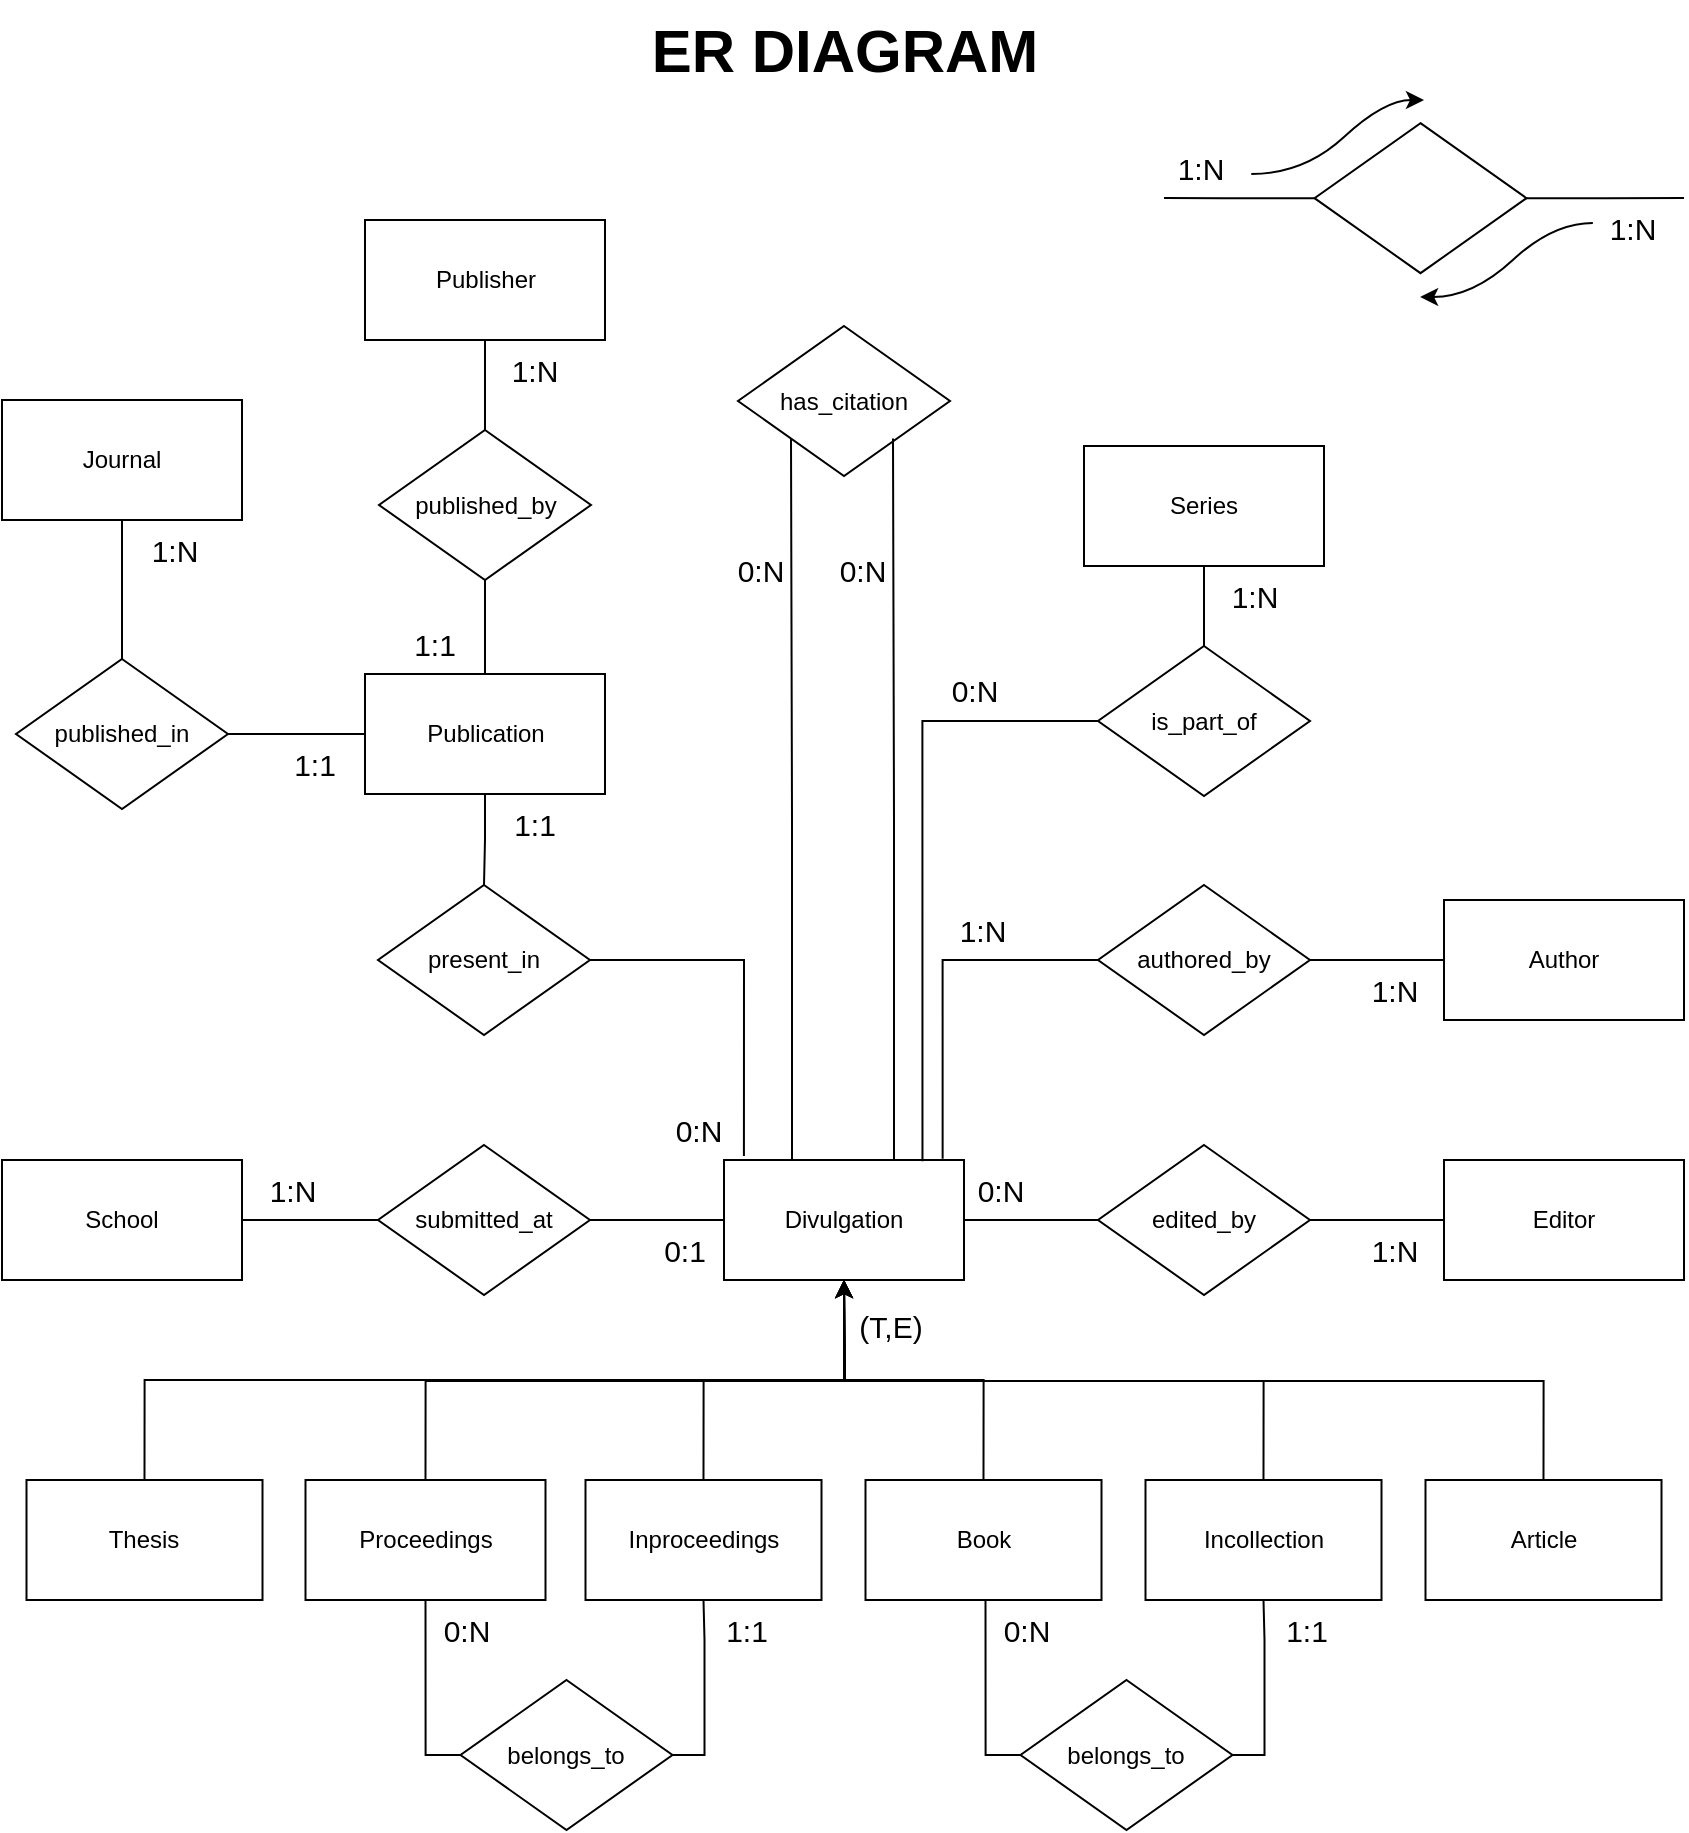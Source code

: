<mxfile version="20.5.1" type="device" pages="2"><diagram id="VKkgoo-MH21-MiD3B1JG" name="Page-1"><mxGraphModel dx="2822" dy="1305" grid="1" gridSize="10" guides="1" tooltips="1" connect="1" arrows="1" fold="1" page="0" pageScale="1" pageWidth="850" pageHeight="1100" math="0" shadow="0"><root><mxCell id="0"/><mxCell id="1" parent="0"/><mxCell id="_DYHWMRoVcrcvVnwth_r-1" value="Author" style="rounded=0;whiteSpace=wrap;html=1;" parent="1" vertex="1"><mxGeometry x="-160" y="250" width="120" height="60" as="geometry"/></mxCell><mxCell id="_DYHWMRoVcrcvVnwth_r-2" value="" style="edgeStyle=orthogonalEdgeStyle;rounded=0;orthogonalLoop=1;jettySize=auto;html=1;strokeColor=default;endArrow=none;endFill=0;" parent="1" source="_DYHWMRoVcrcvVnwth_r-3" target="_DYHWMRoVcrcvVnwth_r-1" edge="1"><mxGeometry relative="1" as="geometry"/></mxCell><mxCell id="_DYHWMRoVcrcvVnwth_r-34" style="edgeStyle=orthogonalEdgeStyle;rounded=0;orthogonalLoop=1;jettySize=auto;html=1;exitX=0;exitY=0.5;exitDx=0;exitDy=0;entryX=0.911;entryY=-0.011;entryDx=0;entryDy=0;entryPerimeter=0;endArrow=none;endFill=0;" parent="1" source="_DYHWMRoVcrcvVnwth_r-3" target="_DYHWMRoVcrcvVnwth_r-28" edge="1"><mxGeometry relative="1" as="geometry"/></mxCell><mxCell id="_DYHWMRoVcrcvVnwth_r-3" value="authored_by" style="rhombus;whiteSpace=wrap;html=1;" parent="1" vertex="1"><mxGeometry x="-333" y="242.5" width="106" height="75" as="geometry"/></mxCell><mxCell id="_DYHWMRoVcrcvVnwth_r-4" value="" style="edgeStyle=orthogonalEdgeStyle;rounded=0;orthogonalLoop=1;jettySize=auto;html=1;strokeColor=default;endArrow=none;endFill=0;" parent="1" source="_DYHWMRoVcrcvVnwth_r-5" target="_DYHWMRoVcrcvVnwth_r-6" edge="1"><mxGeometry relative="1" as="geometry"/></mxCell><mxCell id="_DYHWMRoVcrcvVnwth_r-5" value="Journal" style="rounded=0;whiteSpace=wrap;html=1;" parent="1" vertex="1"><mxGeometry x="-881" width="120" height="60" as="geometry"/></mxCell><mxCell id="_DYHWMRoVcrcvVnwth_r-6" value="published_in" style="rhombus;whiteSpace=wrap;html=1;" parent="1" vertex="1"><mxGeometry x="-874" y="129.5" width="106" height="75" as="geometry"/></mxCell><mxCell id="_DYHWMRoVcrcvVnwth_r-7" value="Editor" style="rounded=0;whiteSpace=wrap;html=1;" parent="1" vertex="1"><mxGeometry x="-160" y="380" width="120" height="60" as="geometry"/></mxCell><mxCell id="_DYHWMRoVcrcvVnwth_r-8" value="" style="edgeStyle=orthogonalEdgeStyle;rounded=0;orthogonalLoop=1;jettySize=auto;html=1;strokeColor=default;endArrow=none;endFill=0;" parent="1" source="_DYHWMRoVcrcvVnwth_r-9" target="_DYHWMRoVcrcvVnwth_r-7" edge="1"><mxGeometry relative="1" as="geometry"/></mxCell><mxCell id="_DYHWMRoVcrcvVnwth_r-33" style="edgeStyle=orthogonalEdgeStyle;rounded=0;orthogonalLoop=1;jettySize=auto;html=1;exitX=0;exitY=0.5;exitDx=0;exitDy=0;entryX=1;entryY=0.5;entryDx=0;entryDy=0;endArrow=none;endFill=0;" parent="1" source="_DYHWMRoVcrcvVnwth_r-9" target="_DYHWMRoVcrcvVnwth_r-28" edge="1"><mxGeometry relative="1" as="geometry"/></mxCell><mxCell id="_DYHWMRoVcrcvVnwth_r-9" value="edited_by" style="rhombus;whiteSpace=wrap;html=1;" parent="1" vertex="1"><mxGeometry x="-333" y="372.5" width="106" height="75" as="geometry"/></mxCell><mxCell id="_DYHWMRoVcrcvVnwth_r-10" value="Publisher" style="rounded=0;whiteSpace=wrap;html=1;" parent="1" vertex="1"><mxGeometry x="-699.5" y="-90" width="120" height="60" as="geometry"/></mxCell><mxCell id="_DYHWMRoVcrcvVnwth_r-23" value="School" style="rounded=0;whiteSpace=wrap;html=1;" parent="1" vertex="1"><mxGeometry x="-881" y="380" width="120" height="60" as="geometry"/></mxCell><mxCell id="_DYHWMRoVcrcvVnwth_r-24" value="Series" style="rounded=0;whiteSpace=wrap;html=1;" parent="1" vertex="1"><mxGeometry x="-340" y="23" width="120" height="60" as="geometry"/></mxCell><mxCell id="_DYHWMRoVcrcvVnwth_r-31" style="edgeStyle=orthogonalEdgeStyle;rounded=0;orthogonalLoop=1;jettySize=auto;html=1;exitX=0;exitY=0.5;exitDx=0;exitDy=0;entryX=1;entryY=0.5;entryDx=0;entryDy=0;endArrow=none;endFill=0;" parent="1" source="_DYHWMRoVcrcvVnwth_r-27" target="_DYHWMRoVcrcvVnwth_r-23" edge="1"><mxGeometry relative="1" as="geometry"/></mxCell><mxCell id="_DYHWMRoVcrcvVnwth_r-32" style="edgeStyle=orthogonalEdgeStyle;rounded=0;orthogonalLoop=1;jettySize=auto;html=1;exitX=1;exitY=0.5;exitDx=0;exitDy=0;entryX=0;entryY=0.5;entryDx=0;entryDy=0;endArrow=none;endFill=0;" parent="1" source="_DYHWMRoVcrcvVnwth_r-27" target="_DYHWMRoVcrcvVnwth_r-28" edge="1"><mxGeometry relative="1" as="geometry"/></mxCell><mxCell id="_DYHWMRoVcrcvVnwth_r-27" value="submitted_at" style="rhombus;whiteSpace=wrap;html=1;" parent="1" vertex="1"><mxGeometry x="-693" y="372.5" width="106" height="75" as="geometry"/></mxCell><mxCell id="F7Q3wQapJBi6zW8RQ82X-1" style="edgeStyle=orthogonalEdgeStyle;rounded=0;orthogonalLoop=1;jettySize=auto;html=1;exitX=0.25;exitY=0;exitDx=0;exitDy=0;entryX=0;entryY=1;entryDx=0;entryDy=0;endArrow=none;endFill=0;" parent="1" source="_DYHWMRoVcrcvVnwth_r-28" target="_DYHWMRoVcrcvVnwth_r-42" edge="1"><mxGeometry relative="1" as="geometry"><Array as="points"><mxPoint x="-486" y="380"/><mxPoint x="-486" y="209"/></Array></mxGeometry></mxCell><mxCell id="_DYHWMRoVcrcvVnwth_r-28" value="Divulgation" style="rounded=0;whiteSpace=wrap;html=1;" parent="1" vertex="1"><mxGeometry x="-520" y="380" width="120" height="60" as="geometry"/></mxCell><mxCell id="_DYHWMRoVcrcvVnwth_r-37" style="edgeStyle=orthogonalEdgeStyle;rounded=0;orthogonalLoop=1;jettySize=auto;html=1;exitX=0.5;exitY=0;exitDx=0;exitDy=0;entryX=0.5;entryY=1;entryDx=0;entryDy=0;endArrow=none;endFill=0;" parent="1" source="_DYHWMRoVcrcvVnwth_r-36" target="_DYHWMRoVcrcvVnwth_r-10" edge="1"><mxGeometry relative="1" as="geometry"/></mxCell><mxCell id="F7Q3wQapJBi6zW8RQ82X-6" style="edgeStyle=orthogonalEdgeStyle;rounded=0;orthogonalLoop=1;jettySize=auto;html=1;exitX=0.5;exitY=1;exitDx=0;exitDy=0;entryX=0.5;entryY=0;entryDx=0;entryDy=0;endArrow=none;endFill=0;" parent="1" source="_DYHWMRoVcrcvVnwth_r-36" target="F7Q3wQapJBi6zW8RQ82X-4" edge="1"><mxGeometry relative="1" as="geometry"/></mxCell><mxCell id="_DYHWMRoVcrcvVnwth_r-36" value="published_by" style="rhombus;whiteSpace=wrap;html=1;" parent="1" vertex="1"><mxGeometry x="-692.5" y="15" width="106" height="75" as="geometry"/></mxCell><mxCell id="_DYHWMRoVcrcvVnwth_r-40" style="edgeStyle=orthogonalEdgeStyle;rounded=0;orthogonalLoop=1;jettySize=auto;html=1;exitX=0.5;exitY=0;exitDx=0;exitDy=0;entryX=0.5;entryY=1;entryDx=0;entryDy=0;endArrow=none;endFill=0;" parent="1" source="_DYHWMRoVcrcvVnwth_r-39" target="_DYHWMRoVcrcvVnwth_r-24" edge="1"><mxGeometry relative="1" as="geometry"/></mxCell><mxCell id="_DYHWMRoVcrcvVnwth_r-41" style="edgeStyle=orthogonalEdgeStyle;rounded=0;orthogonalLoop=1;jettySize=auto;html=1;exitX=0;exitY=0.5;exitDx=0;exitDy=0;entryX=0.827;entryY=0.01;entryDx=0;entryDy=0;endArrow=none;endFill=0;entryPerimeter=0;" parent="1" source="_DYHWMRoVcrcvVnwth_r-39" target="_DYHWMRoVcrcvVnwth_r-28" edge="1"><mxGeometry relative="1" as="geometry"/></mxCell><mxCell id="_DYHWMRoVcrcvVnwth_r-39" value="is_part_of" style="rhombus;whiteSpace=wrap;html=1;" parent="1" vertex="1"><mxGeometry x="-333" y="123" width="106" height="75" as="geometry"/></mxCell><mxCell id="_DYHWMRoVcrcvVnwth_r-42" value="has_citation" style="rhombus;whiteSpace=wrap;html=1;" parent="1" vertex="1"><mxGeometry x="-513" y="-37" width="106" height="75" as="geometry"/></mxCell><mxCell id="V3W-DA6dhed-CkYGkt_6-9" style="edgeStyle=orthogonalEdgeStyle;rounded=0;orthogonalLoop=1;jettySize=auto;html=1;exitX=0.5;exitY=0;exitDx=0;exitDy=0;entryX=0.5;entryY=1;entryDx=0;entryDy=0;" parent="1" source="V3W-DA6dhed-CkYGkt_6-1" target="_DYHWMRoVcrcvVnwth_r-28" edge="1"><mxGeometry relative="1" as="geometry"/></mxCell><mxCell id="V3W-DA6dhed-CkYGkt_6-1" value="Thesis" style="rounded=0;whiteSpace=wrap;html=1;" parent="1" vertex="1"><mxGeometry x="-868.75" y="540" width="118" height="60" as="geometry"/></mxCell><mxCell id="V3W-DA6dhed-CkYGkt_6-11" style="edgeStyle=orthogonalEdgeStyle;rounded=0;orthogonalLoop=1;jettySize=auto;html=1;exitX=0.5;exitY=0;exitDx=0;exitDy=0;" parent="1" source="V3W-DA6dhed-CkYGkt_6-3" edge="1"><mxGeometry relative="1" as="geometry"><mxPoint x="-460" y="440.0" as="targetPoint"/></mxGeometry></mxCell><mxCell id="V3W-DA6dhed-CkYGkt_6-3" value="Proceedings" style="rounded=0;whiteSpace=wrap;html=1;" parent="1" vertex="1"><mxGeometry x="-729.25" y="540" width="120" height="60" as="geometry"/></mxCell><mxCell id="V3W-DA6dhed-CkYGkt_6-12" style="edgeStyle=orthogonalEdgeStyle;rounded=0;orthogonalLoop=1;jettySize=auto;html=1;exitX=0.5;exitY=0;exitDx=0;exitDy=0;entryX=0.5;entryY=1;entryDx=0;entryDy=0;" parent="1" source="V3W-DA6dhed-CkYGkt_6-4" target="_DYHWMRoVcrcvVnwth_r-28" edge="1"><mxGeometry relative="1" as="geometry"/></mxCell><mxCell id="V3W-DA6dhed-CkYGkt_6-4" value="Inproceedings" style="rounded=0;whiteSpace=wrap;html=1;" parent="1" vertex="1"><mxGeometry x="-589.25" y="540" width="118" height="60" as="geometry"/></mxCell><mxCell id="00r26djoSBCaEyKPKfxc-1" style="edgeStyle=orthogonalEdgeStyle;rounded=0;orthogonalLoop=1;jettySize=auto;html=1;exitX=0.5;exitY=0;exitDx=0;exitDy=0;entryX=0.5;entryY=1;entryDx=0;entryDy=0;fontSize=30;endArrow=none;endFill=0;" parent="1" source="V3W-DA6dhed-CkYGkt_6-5" target="_DYHWMRoVcrcvVnwth_r-28" edge="1"><mxGeometry relative="1" as="geometry"/></mxCell><mxCell id="V3W-DA6dhed-CkYGkt_6-5" value="Book" style="rounded=0;whiteSpace=wrap;html=1;" parent="1" vertex="1"><mxGeometry x="-449.25" y="540" width="118" height="60" as="geometry"/></mxCell><mxCell id="V3W-DA6dhed-CkYGkt_6-14" style="edgeStyle=orthogonalEdgeStyle;rounded=0;orthogonalLoop=1;jettySize=auto;html=1;exitX=0.5;exitY=0;exitDx=0;exitDy=0;" parent="1" source="V3W-DA6dhed-CkYGkt_6-6" edge="1"><mxGeometry relative="1" as="geometry"><mxPoint x="-460" y="440.0" as="targetPoint"/></mxGeometry></mxCell><mxCell id="V3W-DA6dhed-CkYGkt_6-6" value="Incollection" style="rounded=0;whiteSpace=wrap;html=1;" parent="1" vertex="1"><mxGeometry x="-309.25" y="540" width="118" height="60" as="geometry"/></mxCell><mxCell id="V3W-DA6dhed-CkYGkt_6-15" style="edgeStyle=orthogonalEdgeStyle;rounded=0;orthogonalLoop=1;jettySize=auto;html=1;exitX=0.5;exitY=0;exitDx=0;exitDy=0;" parent="1" source="V3W-DA6dhed-CkYGkt_6-7" edge="1"><mxGeometry relative="1" as="geometry"><mxPoint x="-460" y="440.0" as="targetPoint"/></mxGeometry></mxCell><mxCell id="V3W-DA6dhed-CkYGkt_6-7" value="Article" style="rounded=0;whiteSpace=wrap;html=1;" parent="1" vertex="1"><mxGeometry x="-169.25" y="540" width="118" height="60" as="geometry"/></mxCell><mxCell id="V3W-DA6dhed-CkYGkt_6-17" value="&lt;font style=&quot;font-size: 15px;&quot;&gt;(T,E)&lt;/font&gt;" style="text;html=1;align=center;verticalAlign=middle;resizable=0;points=[];autosize=1;strokeColor=none;fillColor=none;" parent="1" vertex="1"><mxGeometry x="-467" y="447.5" width="60" height="30" as="geometry"/></mxCell><mxCell id="duD693x2jWmGsjfX8E4v-1" value="1:N" style="text;html=1;align=center;verticalAlign=middle;resizable=0;points=[];autosize=1;strokeColor=none;fillColor=none;fontSize=15;" parent="1" vertex="1"><mxGeometry x="-761" y="380" width="50" height="30" as="geometry"/></mxCell><mxCell id="duD693x2jWmGsjfX8E4v-2" value="0:1" style="text;html=1;align=center;verticalAlign=middle;resizable=0;points=[];autosize=1;strokeColor=none;fillColor=none;fontSize=15;" parent="1" vertex="1"><mxGeometry x="-560" y="410" width="40" height="30" as="geometry"/></mxCell><mxCell id="duD693x2jWmGsjfX8E4v-3" value="1:1" style="text;html=1;align=center;verticalAlign=middle;resizable=0;points=[];autosize=1;strokeColor=none;fillColor=none;fontSize=15;" parent="1" vertex="1"><mxGeometry x="-745" y="167" width="40" height="30" as="geometry"/></mxCell><mxCell id="duD693x2jWmGsjfX8E4v-4" value="1:1" style="text;html=1;align=center;verticalAlign=middle;resizable=0;points=[];autosize=1;strokeColor=none;fillColor=none;fontSize=15;" parent="1" vertex="1"><mxGeometry x="-685" y="107" width="40" height="30" as="geometry"/></mxCell><mxCell id="duD693x2jWmGsjfX8E4v-6" value="0:N" style="text;html=1;align=center;verticalAlign=middle;resizable=0;points=[];autosize=1;strokeColor=none;fillColor=none;fontSize=15;" parent="1" vertex="1"><mxGeometry x="-527" y="70" width="50" height="30" as="geometry"/></mxCell><mxCell id="duD693x2jWmGsjfX8E4v-7" value="0:N" style="text;html=1;align=center;verticalAlign=middle;resizable=0;points=[];autosize=1;strokeColor=none;fillColor=none;fontSize=15;" parent="1" vertex="1"><mxGeometry x="-420" y="129.5" width="50" height="30" as="geometry"/></mxCell><mxCell id="duD693x2jWmGsjfX8E4v-8" value="0:N" style="text;html=1;align=center;verticalAlign=middle;resizable=0;points=[];autosize=1;strokeColor=none;fillColor=none;fontSize=15;" parent="1" vertex="1"><mxGeometry x="-407" y="380" width="50" height="30" as="geometry"/></mxCell><mxCell id="duD693x2jWmGsjfX8E4v-9" value="1:N" style="text;html=1;align=center;verticalAlign=middle;resizable=0;points=[];autosize=1;strokeColor=none;fillColor=none;fontSize=15;" parent="1" vertex="1"><mxGeometry x="-416.5" y="250" width="50" height="30" as="geometry"/></mxCell><mxCell id="duD693x2jWmGsjfX8E4v-10" value="1:N" style="text;html=1;align=center;verticalAlign=middle;resizable=0;points=[];autosize=1;strokeColor=none;fillColor=none;fontSize=15;" parent="1" vertex="1"><mxGeometry x="-820.5" y="60" width="50" height="30" as="geometry"/></mxCell><mxCell id="duD693x2jWmGsjfX8E4v-11" value="1:N" style="text;html=1;align=center;verticalAlign=middle;resizable=0;points=[];autosize=1;strokeColor=none;fillColor=none;fontSize=15;" parent="1" vertex="1"><mxGeometry x="-640" y="-30" width="50" height="30" as="geometry"/></mxCell><mxCell id="duD693x2jWmGsjfX8E4v-13" value="1:N" style="text;html=1;align=center;verticalAlign=middle;resizable=0;points=[];autosize=1;strokeColor=none;fillColor=none;fontSize=15;" parent="1" vertex="1"><mxGeometry x="-280" y="83" width="50" height="30" as="geometry"/></mxCell><mxCell id="duD693x2jWmGsjfX8E4v-14" value="1:N" style="text;html=1;align=center;verticalAlign=middle;resizable=0;points=[];autosize=1;strokeColor=none;fillColor=none;fontSize=15;" parent="1" vertex="1"><mxGeometry x="-210" y="280" width="50" height="30" as="geometry"/></mxCell><mxCell id="duD693x2jWmGsjfX8E4v-15" value="1:N" style="text;html=1;align=center;verticalAlign=middle;resizable=0;points=[];autosize=1;strokeColor=none;fillColor=none;fontSize=15;" parent="1" vertex="1"><mxGeometry x="-210" y="410" width="50" height="30" as="geometry"/></mxCell><mxCell id="F7Q3wQapJBi6zW8RQ82X-2" style="edgeStyle=orthogonalEdgeStyle;rounded=0;orthogonalLoop=1;jettySize=auto;html=1;exitX=0.25;exitY=0;exitDx=0;exitDy=0;entryX=0;entryY=1;entryDx=0;entryDy=0;endArrow=none;endFill=0;" parent="1" edge="1"><mxGeometry relative="1" as="geometry"><mxPoint x="-439" y="380" as="sourcePoint"/><mxPoint x="-435.5" y="19.25" as="targetPoint"/><Array as="points"><mxPoint x="-435" y="380"/><mxPoint x="-435" y="209"/></Array></mxGeometry></mxCell><mxCell id="F7Q3wQapJBi6zW8RQ82X-3" value="0:N" style="text;html=1;align=center;verticalAlign=middle;resizable=0;points=[];autosize=1;strokeColor=none;fillColor=none;fontSize=15;" parent="1" vertex="1"><mxGeometry x="-476.25" y="70" width="50" height="30" as="geometry"/></mxCell><mxCell id="F7Q3wQapJBi6zW8RQ82X-5" style="edgeStyle=orthogonalEdgeStyle;rounded=0;orthogonalLoop=1;jettySize=auto;html=1;exitX=0;exitY=0.5;exitDx=0;exitDy=0;endArrow=none;endFill=0;entryX=1;entryY=0.5;entryDx=0;entryDy=0;" parent="1" source="F7Q3wQapJBi6zW8RQ82X-4" target="_DYHWMRoVcrcvVnwth_r-6" edge="1"><mxGeometry relative="1" as="geometry"><mxPoint x="-749.5" y="167" as="targetPoint"/></mxGeometry></mxCell><mxCell id="F7Q3wQapJBi6zW8RQ82X-12" style="edgeStyle=orthogonalEdgeStyle;rounded=0;orthogonalLoop=1;jettySize=auto;html=1;exitX=0.5;exitY=1;exitDx=0;exitDy=0;entryX=0.5;entryY=0;entryDx=0;entryDy=0;endArrow=none;endFill=0;" parent="1" source="F7Q3wQapJBi6zW8RQ82X-4" target="F7Q3wQapJBi6zW8RQ82X-10" edge="1"><mxGeometry relative="1" as="geometry"/></mxCell><mxCell id="F7Q3wQapJBi6zW8RQ82X-4" value="Publication" style="rounded=0;whiteSpace=wrap;html=1;" parent="1" vertex="1"><mxGeometry x="-699.5" y="137" width="120" height="60" as="geometry"/></mxCell><mxCell id="F7Q3wQapJBi6zW8RQ82X-8" value="0:N" style="text;html=1;align=center;verticalAlign=middle;resizable=0;points=[];autosize=1;strokeColor=none;fillColor=none;fontSize=15;" parent="1" vertex="1"><mxGeometry x="-558" y="350" width="50" height="30" as="geometry"/></mxCell><mxCell id="F7Q3wQapJBi6zW8RQ82X-9" value="1:1" style="text;html=1;align=center;verticalAlign=middle;resizable=0;points=[];autosize=1;strokeColor=none;fillColor=none;fontSize=15;" parent="1" vertex="1"><mxGeometry x="-635" y="197" width="40" height="30" as="geometry"/></mxCell><mxCell id="F7Q3wQapJBi6zW8RQ82X-11" style="edgeStyle=orthogonalEdgeStyle;rounded=0;orthogonalLoop=1;jettySize=auto;html=1;exitX=1;exitY=0.5;exitDx=0;exitDy=0;endArrow=none;endFill=0;entryX=0.083;entryY=-0.033;entryDx=0;entryDy=0;entryPerimeter=0;" parent="1" source="F7Q3wQapJBi6zW8RQ82X-10" target="_DYHWMRoVcrcvVnwth_r-28" edge="1"><mxGeometry relative="1" as="geometry"><mxPoint x="-490" y="350" as="targetPoint"/></mxGeometry></mxCell><mxCell id="F7Q3wQapJBi6zW8RQ82X-10" value="present_in" style="rhombus;whiteSpace=wrap;html=1;" parent="1" vertex="1"><mxGeometry x="-693" y="242.5" width="106" height="75" as="geometry"/></mxCell><mxCell id="NrjntpcAzX-F8ahFzEsN-3" style="edgeStyle=orthogonalEdgeStyle;rounded=0;orthogonalLoop=1;jettySize=auto;html=1;exitX=1;exitY=0.5;exitDx=0;exitDy=0;entryX=0.5;entryY=1;entryDx=0;entryDy=0;fontSize=20;endArrow=none;endFill=0;" parent="1" source="NrjntpcAzX-F8ahFzEsN-2" target="V3W-DA6dhed-CkYGkt_6-4" edge="1"><mxGeometry relative="1" as="geometry"><Array as="points"><mxPoint x="-529.75" y="678"/><mxPoint x="-529.75" y="620"/></Array></mxGeometry></mxCell><mxCell id="NrjntpcAzX-F8ahFzEsN-4" style="edgeStyle=orthogonalEdgeStyle;rounded=0;orthogonalLoop=1;jettySize=auto;html=1;exitX=0;exitY=0.5;exitDx=0;exitDy=0;fontSize=20;endArrow=none;endFill=0;entryX=0.5;entryY=1;entryDx=0;entryDy=0;" parent="1" source="NrjntpcAzX-F8ahFzEsN-2" target="V3W-DA6dhed-CkYGkt_6-3" edge="1"><mxGeometry relative="1" as="geometry"><mxPoint x="-668.75" y="610" as="targetPoint"/><Array as="points"><mxPoint x="-668.75" y="678"/></Array></mxGeometry></mxCell><mxCell id="NrjntpcAzX-F8ahFzEsN-2" value="belongs_to" style="rhombus;whiteSpace=wrap;html=1;" parent="1" vertex="1"><mxGeometry x="-651.75" y="640" width="106" height="75" as="geometry"/></mxCell><mxCell id="NrjntpcAzX-F8ahFzEsN-7" value="0:N" style="text;html=1;align=center;verticalAlign=middle;resizable=0;points=[];autosize=1;strokeColor=none;fillColor=none;fontSize=15;" parent="1" vertex="1"><mxGeometry x="-673.75" y="600" width="50" height="30" as="geometry"/></mxCell><mxCell id="NrjntpcAzX-F8ahFzEsN-8" value="1:1" style="text;html=1;align=center;verticalAlign=middle;resizable=0;points=[];autosize=1;strokeColor=none;fillColor=none;fontSize=15;" parent="1" vertex="1"><mxGeometry x="-528.75" y="600" width="40" height="30" as="geometry"/></mxCell><mxCell id="NrjntpcAzX-F8ahFzEsN-9" style="edgeStyle=orthogonalEdgeStyle;rounded=0;orthogonalLoop=1;jettySize=auto;html=1;exitX=1;exitY=0.5;exitDx=0;exitDy=0;entryX=0.5;entryY=1;entryDx=0;entryDy=0;fontSize=20;endArrow=none;endFill=0;" parent="1" source="NrjntpcAzX-F8ahFzEsN-11" edge="1"><mxGeometry relative="1" as="geometry"><mxPoint x="-250.25" y="600" as="targetPoint"/><Array as="points"><mxPoint x="-249.75" y="678"/><mxPoint x="-249.75" y="620"/></Array></mxGeometry></mxCell><mxCell id="NrjntpcAzX-F8ahFzEsN-10" style="edgeStyle=orthogonalEdgeStyle;rounded=0;orthogonalLoop=1;jettySize=auto;html=1;exitX=0;exitY=0.5;exitDx=0;exitDy=0;fontSize=20;endArrow=none;endFill=0;entryX=0.5;entryY=1;entryDx=0;entryDy=0;" parent="1" source="NrjntpcAzX-F8ahFzEsN-11" edge="1"><mxGeometry relative="1" as="geometry"><mxPoint x="-389.25" y="600" as="targetPoint"/><Array as="points"><mxPoint x="-388.75" y="678"/></Array></mxGeometry></mxCell><mxCell id="NrjntpcAzX-F8ahFzEsN-11" value="belongs_to" style="rhombus;whiteSpace=wrap;html=1;" parent="1" vertex="1"><mxGeometry x="-371.75" y="640" width="106" height="75" as="geometry"/></mxCell><mxCell id="NrjntpcAzX-F8ahFzEsN-12" value="0:N" style="text;html=1;align=center;verticalAlign=middle;resizable=0;points=[];autosize=1;strokeColor=none;fillColor=none;fontSize=15;" parent="1" vertex="1"><mxGeometry x="-393.75" y="600" width="50" height="30" as="geometry"/></mxCell><mxCell id="NrjntpcAzX-F8ahFzEsN-13" value="1:1" style="text;html=1;align=center;verticalAlign=middle;resizable=0;points=[];autosize=1;strokeColor=none;fillColor=none;fontSize=15;" parent="1" vertex="1"><mxGeometry x="-248.75" y="600" width="40" height="30" as="geometry"/></mxCell><mxCell id="2Z7fOYHRfMXhIkBxEPyG-1" value="&lt;b&gt;ER DIAGRAM&lt;/b&gt;" style="text;html=1;align=center;verticalAlign=middle;resizable=0;points=[];autosize=1;strokeColor=none;fillColor=none;fontSize=30;" parent="1" vertex="1"><mxGeometry x="-570" y="-200" width="220" height="50" as="geometry"/></mxCell><mxCell id="wu1BeyhAVGgQZFvPI3cL-1" value="" style="edgeStyle=orthogonalEdgeStyle;rounded=0;orthogonalLoop=1;jettySize=auto;html=1;strokeColor=default;endArrow=none;endFill=0;" edge="1" source="wu1BeyhAVGgQZFvPI3cL-3" parent="1"><mxGeometry relative="1" as="geometry"><mxPoint x="-40" y="-101" as="targetPoint"/></mxGeometry></mxCell><mxCell id="wu1BeyhAVGgQZFvPI3cL-2" style="edgeStyle=orthogonalEdgeStyle;rounded=0;orthogonalLoop=1;jettySize=auto;html=1;exitX=0;exitY=0.5;exitDx=0;exitDy=0;endArrow=none;endFill=0;" edge="1" source="wu1BeyhAVGgQZFvPI3cL-3" parent="1"><mxGeometry relative="1" as="geometry"><mxPoint x="-300" y="-101" as="targetPoint"/><Array as="points"><mxPoint x="-270" y="-101"/><mxPoint x="-270" y="-101"/></Array></mxGeometry></mxCell><mxCell id="wu1BeyhAVGgQZFvPI3cL-3" value="" style="rhombus;whiteSpace=wrap;html=1;" vertex="1" parent="1"><mxGeometry x="-224.75" y="-138.42" width="106" height="75" as="geometry"/></mxCell><mxCell id="wu1BeyhAVGgQZFvPI3cL-4" value="1:N" style="text;html=1;align=center;verticalAlign=middle;resizable=0;points=[];autosize=1;strokeColor=none;fillColor=none;fontSize=15;" vertex="1" parent="1"><mxGeometry x="-307" y="-130.92" width="50" height="30" as="geometry"/></mxCell><mxCell id="wu1BeyhAVGgQZFvPI3cL-5" value="1:N" style="text;html=1;align=center;verticalAlign=middle;resizable=0;points=[];autosize=1;strokeColor=none;fillColor=none;fontSize=15;" vertex="1" parent="1"><mxGeometry x="-91.25" y="-100.92" width="50" height="30" as="geometry"/></mxCell><mxCell id="wu1BeyhAVGgQZFvPI3cL-6" value="" style="curved=1;endArrow=classic;html=1;rounded=0;exitX=1.013;exitY=0.597;exitDx=0;exitDy=0;exitPerimeter=0;" edge="1" parent="1" source="wu1BeyhAVGgQZFvPI3cL-4"><mxGeometry width="50" height="50" relative="1" as="geometry"><mxPoint x="-255.75" y="-110" as="sourcePoint"/><mxPoint x="-170" y="-150" as="targetPoint"/><Array as="points"><mxPoint x="-230" y="-113"/><mxPoint x="-190" y="-150"/></Array></mxGeometry></mxCell><mxCell id="wu1BeyhAVGgQZFvPI3cL-7" value="" style="curved=1;endArrow=none;html=1;rounded=0;exitX=1.013;exitY=0.597;exitDx=0;exitDy=0;exitPerimeter=0;startArrow=classic;startFill=1;endFill=0;" edge="1" parent="1"><mxGeometry width="50" height="50" relative="1" as="geometry"><mxPoint x="-171.93" y="-51.51" as="sourcePoint"/><mxPoint x="-85.58" y="-88.5" as="targetPoint"/><Array as="points"><mxPoint x="-145.58" y="-51.5"/><mxPoint x="-105.58" y="-88.5"/></Array></mxGeometry></mxCell></root></mxGraphModel></diagram><diagram id="3w7-OLhFcJbROM9PIzWV" name="Page-2"><mxGraphModel dx="2229" dy="712" grid="1" gridSize="10" guides="1" tooltips="1" connect="1" arrows="1" fold="1" page="1" pageScale="1" pageWidth="850" pageHeight="1100" math="0" shadow="0"><root><mxCell id="0"/><mxCell id="1" parent="0"/><mxCell id="84rgj6kIsuzmCvaLd8gx-1" value="Journal" style="rounded=0;whiteSpace=wrap;html=1;" parent="1" vertex="1"><mxGeometry x="-329" y="380" width="120" height="60" as="geometry"/></mxCell><mxCell id="p5G-a5TcQ6BgVgsk7xO6-1" value="Publisher" style="rounded=0;whiteSpace=wrap;html=1;" parent="1" vertex="1"><mxGeometry x="-649" y="380" width="120" height="60" as="geometry"/></mxCell><mxCell id="4SYuY4CHKnNSXNmU49Ke-1" value="School" style="rounded=0;whiteSpace=wrap;html=1;" parent="1" vertex="1"><mxGeometry x="-329" y="190" width="120" height="60" as="geometry"/></mxCell><mxCell id="6PaP3PhrGgaVatleU4ff-1" value="Series" style="rounded=0;whiteSpace=wrap;html=1;" parent="1" vertex="1"><mxGeometry x="-489" y="380" width="120" height="60" as="geometry"/></mxCell><mxCell id="9pucPOqzYn15uPQw00eY-1" value="Author" style="rounded=0;whiteSpace=wrap;html=1;" parent="1" vertex="1"><mxGeometry x="-649" y="190" width="120" height="60" as="geometry"/></mxCell><mxCell id="VY6ddKOY0V3CmcORWxfr-1" value="Editor" style="rounded=0;whiteSpace=wrap;html=1;" parent="1" vertex="1"><mxGeometry x="-489" y="190" width="120" height="60" as="geometry"/></mxCell><mxCell id="pVWTEKM8WzDQdEg7WN14-2" style="edgeStyle=orthogonalEdgeStyle;rounded=0;orthogonalLoop=1;jettySize=auto;html=1;exitX=1;exitY=0.75;exitDx=0;exitDy=0;entryX=0;entryY=0.5;entryDx=0;entryDy=0;fontSize=15;endArrow=none;endFill=0;" parent="1" source="S90r4mCr2OCl5y10YmE9-1" target="pVWTEKM8WzDQdEg7WN14-1" edge="1"><mxGeometry relative="1" as="geometry"><Array as="points"><mxPoint x="-340" y="595"/><mxPoint x="-340" y="620"/></Array></mxGeometry></mxCell><mxCell id="S90r4mCr2OCl5y10YmE9-1" value="Divulgation" style="rounded=0;whiteSpace=wrap;html=1;" parent="1" vertex="1"><mxGeometry x="-485" y="550" width="120" height="60" as="geometry"/></mxCell><mxCell id="S90r4mCr2OCl5y10YmE9-3" style="edgeStyle=orthogonalEdgeStyle;rounded=0;orthogonalLoop=1;jettySize=auto;html=1;exitX=0.5;exitY=1;exitDx=0;exitDy=0;entryX=0.5;entryY=0;entryDx=0;entryDy=0;endArrow=none;endFill=0;" parent="1" source="S90r4mCr2OCl5y10YmE9-2" target="S90r4mCr2OCl5y10YmE9-1" edge="1"><mxGeometry relative="1" as="geometry"/></mxCell><mxCell id="S90r4mCr2OCl5y10YmE9-2" value="&lt;u&gt;ee&lt;/u&gt;" style="ellipse;whiteSpace=wrap;html=1;" parent="1" vertex="1"><mxGeometry x="-460" y="480" width="70" height="40" as="geometry"/></mxCell><mxCell id="KfgLTgye0YJVK96wJX96-1" style="edgeStyle=orthogonalEdgeStyle;rounded=0;orthogonalLoop=1;jettySize=auto;html=1;exitX=1;exitY=0.5;exitDx=0;exitDy=0;entryX=0;entryY=0.5;entryDx=0;entryDy=0;fontSize=15;endArrow=none;endFill=0;" parent="1" source="S90r4mCr2OCl5y10YmE9-10" target="9pucPOqzYn15uPQw00eY-1" edge="1"><mxGeometry relative="1" as="geometry"/></mxCell><mxCell id="S90r4mCr2OCl5y10YmE9-10" value="&lt;u&gt;ID&lt;/u&gt;" style="ellipse;whiteSpace=wrap;html=1;" parent="1" vertex="1"><mxGeometry x="-751" y="200" width="70" height="40" as="geometry"/></mxCell><mxCell id="naS-tSZ9kRW-OxmzXRDa-1" value="mdate" style="ellipse;whiteSpace=wrap;html=1;" parent="1" vertex="1"><mxGeometry x="-325" y="520" width="70" height="40" as="geometry"/></mxCell><mxCell id="naS-tSZ9kRW-OxmzXRDa-2" style="edgeStyle=orthogonalEdgeStyle;rounded=0;orthogonalLoop=1;jettySize=auto;html=1;entryX=1;entryY=0.5;entryDx=0;entryDy=0;endArrow=none;endFill=0;exitX=0;exitY=0.5;exitDx=0;exitDy=0;" parent="1" source="naS-tSZ9kRW-OxmzXRDa-1" edge="1"><mxGeometry relative="1" as="geometry"><mxPoint x="-325" y="570" as="sourcePoint"/><mxPoint x="-365" y="570" as="targetPoint"/><Array as="points"><mxPoint x="-340" y="540"/><mxPoint x="-340" y="570"/></Array></mxGeometry></mxCell><mxCell id="naS-tSZ9kRW-OxmzXRDa-3" value="ee_type" style="ellipse;whiteSpace=wrap;html=1;" parent="1" vertex="1"><mxGeometry x="-595" y="520" width="70" height="40" as="geometry"/></mxCell><mxCell id="naS-tSZ9kRW-OxmzXRDa-4" style="edgeStyle=orthogonalEdgeStyle;rounded=0;orthogonalLoop=1;jettySize=auto;html=1;entryX=1;entryY=0.5;entryDx=0;entryDy=0;endArrow=none;endFill=0;" parent="1" target="naS-tSZ9kRW-OxmzXRDa-3" edge="1"><mxGeometry relative="1" as="geometry"><mxPoint x="-485" y="570" as="sourcePoint"/><mxPoint x="-525" y="570" as="targetPoint"/><Array as="points"><mxPoint x="-510" y="570"/><mxPoint x="-510" y="540"/></Array></mxGeometry></mxCell><mxCell id="naS-tSZ9kRW-OxmzXRDa-5" value="Publication&lt;br&gt;Type" style="ellipse;whiteSpace=wrap;html=1;" parent="1" vertex="1"><mxGeometry x="-420" y="650" width="70" height="40" as="geometry"/></mxCell><mxCell id="naS-tSZ9kRW-OxmzXRDa-6" style="edgeStyle=orthogonalEdgeStyle;rounded=0;orthogonalLoop=1;jettySize=auto;html=1;entryX=0.542;entryY=1;entryDx=0;entryDy=0;endArrow=none;endFill=0;entryPerimeter=0;" parent="1" edge="1"><mxGeometry relative="1" as="geometry"><mxPoint x="-385" y="650" as="sourcePoint"/><mxPoint x="-384.96" y="610" as="targetPoint"/><Array as="points"><mxPoint x="-385" y="620"/><mxPoint x="-385" y="620"/></Array></mxGeometry></mxCell><mxCell id="naS-tSZ9kRW-OxmzXRDa-10" style="edgeStyle=orthogonalEdgeStyle;rounded=0;orthogonalLoop=1;jettySize=auto;html=1;exitX=1;exitY=0.5;exitDx=0;exitDy=0;entryX=0;entryY=0.75;entryDx=0;entryDy=0;fontSize=20;endArrow=none;endFill=0;" parent="1" source="naS-tSZ9kRW-OxmzXRDa-9" target="S90r4mCr2OCl5y10YmE9-1" edge="1"><mxGeometry relative="1" as="geometry"><Array as="points"><mxPoint x="-510" y="620"/><mxPoint x="-510" y="590"/><mxPoint x="-485" y="590"/></Array></mxGeometry></mxCell><mxCell id="naS-tSZ9kRW-OxmzXRDa-9" value="Title" style="ellipse;whiteSpace=wrap;html=1;" parent="1" vertex="1"><mxGeometry x="-595" y="600" width="70" height="40" as="geometry"/></mxCell><mxCell id="pVWTEKM8WzDQdEg7WN14-1" value="Publication&lt;br&gt;date" style="ellipse;whiteSpace=wrap;html=1;" parent="1" vertex="1"><mxGeometry x="-325" y="600" width="70" height="40" as="geometry"/></mxCell><mxCell id="pVWTEKM8WzDQdEg7WN14-3" value="url" style="ellipse;whiteSpace=wrap;html=1;" parent="1" vertex="1"><mxGeometry x="-500" y="650" width="70" height="40" as="geometry"/></mxCell><mxCell id="pVWTEKM8WzDQdEg7WN14-4" style="edgeStyle=orthogonalEdgeStyle;rounded=0;orthogonalLoop=1;jettySize=auto;html=1;entryX=0.542;entryY=1;entryDx=0;entryDy=0;endArrow=none;endFill=0;entryPerimeter=0;" parent="1" edge="1"><mxGeometry relative="1" as="geometry"><mxPoint x="-465" y="650" as="sourcePoint"/><mxPoint x="-464.96" y="610" as="targetPoint"/><Array as="points"><mxPoint x="-465" y="620"/><mxPoint x="-465" y="620"/></Array></mxGeometry></mxCell><mxCell id="MpwBKQWR5z_Vzq3dNHD5-1" value="Thesis" style="rounded=0;whiteSpace=wrap;html=1;" parent="1" vertex="1"><mxGeometry x="-680" y="820" width="118" height="60" as="geometry"/></mxCell><mxCell id="MpwBKQWR5z_Vzq3dNHD5-3" value="Proceedings" style="rounded=0;whiteSpace=wrap;html=1;" parent="1" vertex="1"><mxGeometry x="-480.5" y="820" width="120" height="60" as="geometry"/></mxCell><mxCell id="MpwBKQWR5z_Vzq3dNHD5-21" style="edgeStyle=orthogonalEdgeStyle;rounded=0;orthogonalLoop=1;jettySize=auto;html=1;exitX=0.5;exitY=0;exitDx=0;exitDy=0;entryX=0.5;entryY=1;entryDx=0;entryDy=0;fontSize=15;endArrow=none;endFill=0;" parent="1" source="MpwBKQWR5z_Vzq3dNHD5-4" target="MpwBKQWR5z_Vzq3dNHD5-20" edge="1"><mxGeometry relative="1" as="geometry"/></mxCell><mxCell id="MpwBKQWR5z_Vzq3dNHD5-4" value="Inproceedings" style="rounded=0;whiteSpace=wrap;html=1;" parent="1" vertex="1"><mxGeometry x="-280" y="820" width="118" height="60" as="geometry"/></mxCell><mxCell id="MpwBKQWR5z_Vzq3dNHD5-5" value="Book" style="rounded=0;whiteSpace=wrap;html=1;" parent="1" vertex="1"><mxGeometry x="-680.5" y="980" width="118" height="60" as="geometry"/></mxCell><mxCell id="MpwBKQWR5z_Vzq3dNHD5-6" value="Incollection" style="rounded=0;whiteSpace=wrap;html=1;" parent="1" vertex="1"><mxGeometry x="-480" y="980" width="118" height="60" as="geometry"/></mxCell><mxCell id="MpwBKQWR5z_Vzq3dNHD5-7" value="Article" style="rounded=0;whiteSpace=wrap;html=1;" parent="1" vertex="1"><mxGeometry x="-280" y="980" width="118" height="60" as="geometry"/></mxCell><mxCell id="MpwBKQWR5z_Vzq3dNHD5-11" value="Volume" style="ellipse;whiteSpace=wrap;html=1;" parent="1" vertex="1"><mxGeometry x="-495.5" y="750" width="70" height="40" as="geometry"/></mxCell><mxCell id="MpwBKQWR5z_Vzq3dNHD5-12" style="edgeStyle=orthogonalEdgeStyle;rounded=0;orthogonalLoop=1;jettySize=auto;html=1;exitX=0.5;exitY=1;exitDx=0;exitDy=0;entryX=0.5;entryY=0;entryDx=0;entryDy=0;endArrow=none;endFill=0;" parent="1" edge="1"><mxGeometry relative="1" as="geometry"><mxPoint x="-460.65" y="790.0" as="sourcePoint"/><mxPoint x="-460.65" y="820.0" as="targetPoint"/></mxGeometry></mxCell><mxCell id="MpwBKQWR5z_Vzq3dNHD5-13" value="Booktitle" style="ellipse;whiteSpace=wrap;html=1;" parent="1" vertex="1"><mxGeometry x="-414.5" y="750" width="70" height="40" as="geometry"/></mxCell><mxCell id="MpwBKQWR5z_Vzq3dNHD5-14" style="edgeStyle=orthogonalEdgeStyle;rounded=0;orthogonalLoop=1;jettySize=auto;html=1;exitX=0.5;exitY=1;exitDx=0;exitDy=0;entryX=0.5;entryY=0;entryDx=0;entryDy=0;endArrow=none;endFill=0;" parent="1" edge="1"><mxGeometry relative="1" as="geometry"><mxPoint x="-379.65" y="790" as="sourcePoint"/><mxPoint x="-379.65" y="820" as="targetPoint"/></mxGeometry></mxCell><mxCell id="MpwBKQWR5z_Vzq3dNHD5-15" value="Volume" style="ellipse;whiteSpace=wrap;html=1;" parent="1" vertex="1"><mxGeometry x="-295" y="750" width="70" height="40" as="geometry"/></mxCell><mxCell id="MpwBKQWR5z_Vzq3dNHD5-16" style="edgeStyle=orthogonalEdgeStyle;rounded=0;orthogonalLoop=1;jettySize=auto;html=1;exitX=0.5;exitY=1;exitDx=0;exitDy=0;entryX=0.5;entryY=0;entryDx=0;entryDy=0;endArrow=none;endFill=0;" parent="1" edge="1"><mxGeometry relative="1" as="geometry"><mxPoint x="-260.15" y="790" as="sourcePoint"/><mxPoint x="-260.15" y="820" as="targetPoint"/></mxGeometry></mxCell><mxCell id="MpwBKQWR5z_Vzq3dNHD5-17" value="Booktitle" style="ellipse;whiteSpace=wrap;html=1;" parent="1" vertex="1"><mxGeometry x="-214" y="750" width="70" height="40" as="geometry"/></mxCell><mxCell id="MpwBKQWR5z_Vzq3dNHD5-18" style="edgeStyle=orthogonalEdgeStyle;rounded=0;orthogonalLoop=1;jettySize=auto;html=1;exitX=0.5;exitY=1;exitDx=0;exitDy=0;entryX=0.5;entryY=0;entryDx=0;entryDy=0;endArrow=none;endFill=0;" parent="1" edge="1"><mxGeometry relative="1" as="geometry"><mxPoint x="-179.15" y="790" as="sourcePoint"/><mxPoint x="-179.15" y="820" as="targetPoint"/></mxGeometry></mxCell><mxCell id="MpwBKQWR5z_Vzq3dNHD5-20" value="Crossref" style="ellipse;whiteSpace=wrap;html=1;" parent="1" vertex="1"><mxGeometry x="-256" y="700" width="70" height="40" as="geometry"/></mxCell><mxCell id="MpwBKQWR5z_Vzq3dNHD5-22" value="Volume" style="ellipse;whiteSpace=wrap;html=1;" parent="1" vertex="1"><mxGeometry x="-698.5" y="910" width="70" height="40" as="geometry"/></mxCell><mxCell id="MpwBKQWR5z_Vzq3dNHD5-23" style="edgeStyle=orthogonalEdgeStyle;rounded=0;orthogonalLoop=1;jettySize=auto;html=1;exitX=0.5;exitY=1;exitDx=0;exitDy=0;entryX=0.5;entryY=0;entryDx=0;entryDy=0;endArrow=none;endFill=0;" parent="1" edge="1"><mxGeometry relative="1" as="geometry"><mxPoint x="-663.65" y="950" as="sourcePoint"/><mxPoint x="-663.65" y="980" as="targetPoint"/></mxGeometry></mxCell><mxCell id="MpwBKQWR5z_Vzq3dNHD5-24" value="ISBN" style="ellipse;whiteSpace=wrap;html=1;" parent="1" vertex="1"><mxGeometry x="-617.5" y="910" width="70" height="40" as="geometry"/></mxCell><mxCell id="MpwBKQWR5z_Vzq3dNHD5-25" style="edgeStyle=orthogonalEdgeStyle;rounded=0;orthogonalLoop=1;jettySize=auto;html=1;exitX=0.5;exitY=1;exitDx=0;exitDy=0;entryX=0.5;entryY=0;entryDx=0;entryDy=0;endArrow=none;endFill=0;" parent="1" edge="1"><mxGeometry relative="1" as="geometry"><mxPoint x="-582.65" y="950" as="sourcePoint"/><mxPoint x="-582.65" y="980" as="targetPoint"/></mxGeometry></mxCell><mxCell id="MpwBKQWR5z_Vzq3dNHD5-26" value="Crossref" style="ellipse;whiteSpace=wrap;html=1;" parent="1" vertex="1"><mxGeometry x="-496" y="910" width="70" height="40" as="geometry"/></mxCell><mxCell id="MpwBKQWR5z_Vzq3dNHD5-27" style="edgeStyle=orthogonalEdgeStyle;rounded=0;orthogonalLoop=1;jettySize=auto;html=1;exitX=0.5;exitY=1;exitDx=0;exitDy=0;entryX=0.5;entryY=0;entryDx=0;entryDy=0;endArrow=none;endFill=0;" parent="1" edge="1"><mxGeometry relative="1" as="geometry"><mxPoint x="-461.15" y="950" as="sourcePoint"/><mxPoint x="-461.15" y="980" as="targetPoint"/></mxGeometry></mxCell><mxCell id="MpwBKQWR5z_Vzq3dNHD5-28" value="Booktitle" style="ellipse;whiteSpace=wrap;html=1;" parent="1" vertex="1"><mxGeometry x="-415" y="910" width="70" height="40" as="geometry"/></mxCell><mxCell id="MpwBKQWR5z_Vzq3dNHD5-29" style="edgeStyle=orthogonalEdgeStyle;rounded=0;orthogonalLoop=1;jettySize=auto;html=1;exitX=0.5;exitY=1;exitDx=0;exitDy=0;entryX=0.5;entryY=0;entryDx=0;entryDy=0;endArrow=none;endFill=0;" parent="1" edge="1"><mxGeometry relative="1" as="geometry"><mxPoint x="-380.15" y="950" as="sourcePoint"/><mxPoint x="-380.15" y="980" as="targetPoint"/></mxGeometry></mxCell><mxCell id="MpwBKQWR5z_Vzq3dNHD5-30" style="edgeStyle=orthogonalEdgeStyle;rounded=0;orthogonalLoop=1;jettySize=auto;html=1;exitX=0.5;exitY=1;exitDx=0;exitDy=0;entryX=0.5;entryY=0;entryDx=0;entryDy=0;endArrow=none;endFill=0;" parent="1" source="MpwBKQWR5z_Vzq3dNHD5-31" edge="1"><mxGeometry relative="1" as="geometry"><mxPoint x="-221" y="980" as="targetPoint"/></mxGeometry></mxCell><mxCell id="MpwBKQWR5z_Vzq3dNHD5-31" value="Volume" style="ellipse;whiteSpace=wrap;html=1;" parent="1" vertex="1"><mxGeometry x="-256" y="910" width="70" height="40" as="geometry"/></mxCell><mxCell id="KfgLTgye0YJVK96wJX96-4" style="edgeStyle=orthogonalEdgeStyle;rounded=0;orthogonalLoop=1;jettySize=auto;html=1;exitX=0;exitY=0.5;exitDx=0;exitDy=0;fontSize=15;endArrow=none;endFill=0;" parent="1" source="KfgLTgye0YJVK96wJX96-3" target="4SYuY4CHKnNSXNmU49Ke-1" edge="1"><mxGeometry relative="1" as="geometry"><mxPoint x="-206" y="220.222" as="targetPoint"/></mxGeometry></mxCell><mxCell id="KfgLTgye0YJVK96wJX96-3" value="Location" style="ellipse;whiteSpace=wrap;html=1;" parent="1" vertex="1"><mxGeometry x="-169" y="200" width="70" height="40" as="geometry"/></mxCell><mxCell id="KfgLTgye0YJVK96wJX96-5" value="&lt;b style=&quot;&quot;&gt;&lt;font style=&quot;font-size: 30px;&quot;&gt;ATTRIBUTES&lt;/font&gt;&lt;/b&gt;" style="text;html=1;align=center;verticalAlign=middle;resizable=0;points=[];autosize=1;strokeColor=none;fillColor=none;fontSize=15;" parent="1" vertex="1"><mxGeometry x="-535" y="35" width="210" height="50" as="geometry"/></mxCell><mxCell id="kXZFks0-Sl6mj_BhCJ6h-1" value="Orcid" style="ellipse;whiteSpace=wrap;html=1;" parent="1" vertex="1"><mxGeometry x="-664.5" y="120" width="70" height="40" as="geometry"/></mxCell><mxCell id="kXZFks0-Sl6mj_BhCJ6h-2" style="edgeStyle=orthogonalEdgeStyle;rounded=0;orthogonalLoop=1;jettySize=auto;html=1;exitX=0.5;exitY=1;exitDx=0;exitDy=0;entryX=0.5;entryY=0;entryDx=0;entryDy=0;endArrow=none;endFill=0;" parent="1" edge="1"><mxGeometry relative="1" as="geometry"><mxPoint x="-629.65" y="160" as="sourcePoint"/><mxPoint x="-629.65" y="190" as="targetPoint"/></mxGeometry></mxCell><mxCell id="kXZFks0-Sl6mj_BhCJ6h-3" value="Name" style="ellipse;whiteSpace=wrap;html=1;" parent="1" vertex="1"><mxGeometry x="-583.5" y="120" width="70" height="40" as="geometry"/></mxCell><mxCell id="kXZFks0-Sl6mj_BhCJ6h-4" style="edgeStyle=orthogonalEdgeStyle;rounded=0;orthogonalLoop=1;jettySize=auto;html=1;exitX=0.5;exitY=1;exitDx=0;exitDy=0;entryX=0.5;entryY=0;entryDx=0;entryDy=0;endArrow=none;endFill=0;" parent="1" edge="1"><mxGeometry relative="1" as="geometry"><mxPoint x="-548.65" y="160" as="sourcePoint"/><mxPoint x="-548.65" y="190" as="targetPoint"/></mxGeometry></mxCell><mxCell id="kXZFks0-Sl6mj_BhCJ6h-5" value="&lt;u&gt;ID&lt;/u&gt;" style="ellipse;whiteSpace=wrap;html=1;" parent="1" vertex="1"><mxGeometry x="-504.5" y="120" width="70" height="40" as="geometry"/></mxCell><mxCell id="kXZFks0-Sl6mj_BhCJ6h-6" style="edgeStyle=orthogonalEdgeStyle;rounded=0;orthogonalLoop=1;jettySize=auto;html=1;exitX=0.5;exitY=1;exitDx=0;exitDy=0;entryX=0.5;entryY=0;entryDx=0;entryDy=0;endArrow=none;endFill=0;" parent="1" edge="1"><mxGeometry relative="1" as="geometry"><mxPoint x="-469.65" y="160" as="sourcePoint"/><mxPoint x="-469.65" y="190" as="targetPoint"/></mxGeometry></mxCell><mxCell id="kXZFks0-Sl6mj_BhCJ6h-7" value="Name" style="ellipse;whiteSpace=wrap;html=1;" parent="1" vertex="1"><mxGeometry x="-423.5" y="120" width="70" height="40" as="geometry"/></mxCell><mxCell id="kXZFks0-Sl6mj_BhCJ6h-8" style="edgeStyle=orthogonalEdgeStyle;rounded=0;orthogonalLoop=1;jettySize=auto;html=1;exitX=0.5;exitY=1;exitDx=0;exitDy=0;entryX=0.5;entryY=0;entryDx=0;entryDy=0;endArrow=none;endFill=0;" parent="1" edge="1"><mxGeometry relative="1" as="geometry"><mxPoint x="-388.65" y="160" as="sourcePoint"/><mxPoint x="-388.65" y="190" as="targetPoint"/></mxGeometry></mxCell><mxCell id="kXZFks0-Sl6mj_BhCJ6h-9" value="&lt;u&gt;ID&lt;/u&gt;" style="ellipse;whiteSpace=wrap;html=1;" parent="1" vertex="1"><mxGeometry x="-344.5" y="120" width="70" height="40" as="geometry"/></mxCell><mxCell id="kXZFks0-Sl6mj_BhCJ6h-10" style="edgeStyle=orthogonalEdgeStyle;rounded=0;orthogonalLoop=1;jettySize=auto;html=1;exitX=0.5;exitY=1;exitDx=0;exitDy=0;entryX=0.5;entryY=0;entryDx=0;entryDy=0;endArrow=none;endFill=0;" parent="1" edge="1"><mxGeometry relative="1" as="geometry"><mxPoint x="-309.65" y="160" as="sourcePoint"/><mxPoint x="-309.65" y="190" as="targetPoint"/></mxGeometry></mxCell><mxCell id="kXZFks0-Sl6mj_BhCJ6h-11" value="School&lt;br&gt;Name" style="ellipse;whiteSpace=wrap;html=1;" parent="1" vertex="1"><mxGeometry x="-263.5" y="120" width="70" height="40" as="geometry"/></mxCell><mxCell id="kXZFks0-Sl6mj_BhCJ6h-12" style="edgeStyle=orthogonalEdgeStyle;rounded=0;orthogonalLoop=1;jettySize=auto;html=1;exitX=0.5;exitY=1;exitDx=0;exitDy=0;entryX=0.5;entryY=0;entryDx=0;entryDy=0;endArrow=none;endFill=0;" parent="1" edge="1"><mxGeometry relative="1" as="geometry"><mxPoint x="-228.65" y="160" as="sourcePoint"/><mxPoint x="-228.65" y="190" as="targetPoint"/></mxGeometry></mxCell><mxCell id="kXZFks0-Sl6mj_BhCJ6h-13" value="&lt;u&gt;ID&lt;/u&gt;" style="ellipse;whiteSpace=wrap;html=1;" parent="1" vertex="1"><mxGeometry x="-344.5" y="310" width="70" height="40" as="geometry"/></mxCell><mxCell id="kXZFks0-Sl6mj_BhCJ6h-14" style="edgeStyle=orthogonalEdgeStyle;rounded=0;orthogonalLoop=1;jettySize=auto;html=1;exitX=0.5;exitY=1;exitDx=0;exitDy=0;entryX=0.5;entryY=0;entryDx=0;entryDy=0;endArrow=none;endFill=0;" parent="1" edge="1"><mxGeometry relative="1" as="geometry"><mxPoint x="-309.65" y="350" as="sourcePoint"/><mxPoint x="-309.65" y="380" as="targetPoint"/></mxGeometry></mxCell><mxCell id="kXZFks0-Sl6mj_BhCJ6h-15" value="Journal&lt;br&gt;Name" style="ellipse;whiteSpace=wrap;html=1;" parent="1" vertex="1"><mxGeometry x="-263.5" y="310" width="70" height="40" as="geometry"/></mxCell><mxCell id="kXZFks0-Sl6mj_BhCJ6h-16" style="edgeStyle=orthogonalEdgeStyle;rounded=0;orthogonalLoop=1;jettySize=auto;html=1;exitX=0.5;exitY=1;exitDx=0;exitDy=0;entryX=0.5;entryY=0;entryDx=0;entryDy=0;endArrow=none;endFill=0;" parent="1" edge="1"><mxGeometry relative="1" as="geometry"><mxPoint x="-228.65" y="350" as="sourcePoint"/><mxPoint x="-228.65" y="380" as="targetPoint"/></mxGeometry></mxCell><mxCell id="kXZFks0-Sl6mj_BhCJ6h-17" value="&lt;u&gt;ID&lt;/u&gt;" style="ellipse;whiteSpace=wrap;html=1;" parent="1" vertex="1"><mxGeometry x="-505.5" y="310" width="70" height="40" as="geometry"/></mxCell><mxCell id="kXZFks0-Sl6mj_BhCJ6h-18" style="edgeStyle=orthogonalEdgeStyle;rounded=0;orthogonalLoop=1;jettySize=auto;html=1;exitX=0.5;exitY=1;exitDx=0;exitDy=0;entryX=0.5;entryY=0;entryDx=0;entryDy=0;endArrow=none;endFill=0;" parent="1" edge="1"><mxGeometry relative="1" as="geometry"><mxPoint x="-470.65" y="350.0" as="sourcePoint"/><mxPoint x="-470.65" y="380.0" as="targetPoint"/></mxGeometry></mxCell><mxCell id="kXZFks0-Sl6mj_BhCJ6h-19" value="Series&lt;br&gt;Name" style="ellipse;whiteSpace=wrap;html=1;" parent="1" vertex="1"><mxGeometry x="-424.5" y="310" width="70" height="40" as="geometry"/></mxCell><mxCell id="kXZFks0-Sl6mj_BhCJ6h-20" style="edgeStyle=orthogonalEdgeStyle;rounded=0;orthogonalLoop=1;jettySize=auto;html=1;exitX=0.5;exitY=1;exitDx=0;exitDy=0;entryX=0.5;entryY=0;entryDx=0;entryDy=0;endArrow=none;endFill=0;" parent="1" edge="1"><mxGeometry relative="1" as="geometry"><mxPoint x="-389.65" y="350.0" as="sourcePoint"/><mxPoint x="-389.65" y="380.0" as="targetPoint"/></mxGeometry></mxCell><mxCell id="kXZFks0-Sl6mj_BhCJ6h-21" value="&lt;u&gt;ID&lt;/u&gt;" style="ellipse;whiteSpace=wrap;html=1;" parent="1" vertex="1"><mxGeometry x="-665" y="310" width="70" height="40" as="geometry"/></mxCell><mxCell id="kXZFks0-Sl6mj_BhCJ6h-22" style="edgeStyle=orthogonalEdgeStyle;rounded=0;orthogonalLoop=1;jettySize=auto;html=1;exitX=0.5;exitY=1;exitDx=0;exitDy=0;entryX=0.5;entryY=0;entryDx=0;entryDy=0;endArrow=none;endFill=0;" parent="1" edge="1"><mxGeometry relative="1" as="geometry"><mxPoint x="-630.15" y="350.0" as="sourcePoint"/><mxPoint x="-630.15" y="380" as="targetPoint"/></mxGeometry></mxCell><mxCell id="kXZFks0-Sl6mj_BhCJ6h-23" value="Publisher&lt;br&gt;Name" style="ellipse;whiteSpace=wrap;html=1;" parent="1" vertex="1"><mxGeometry x="-584" y="310" width="70" height="40" as="geometry"/></mxCell><mxCell id="kXZFks0-Sl6mj_BhCJ6h-24" style="edgeStyle=orthogonalEdgeStyle;rounded=0;orthogonalLoop=1;jettySize=auto;html=1;exitX=0.5;exitY=1;exitDx=0;exitDy=0;entryX=0.5;entryY=0;entryDx=0;entryDy=0;endArrow=none;endFill=0;" parent="1" edge="1"><mxGeometry relative="1" as="geometry"><mxPoint x="-549.15" y="350.0" as="sourcePoint"/><mxPoint x="-549.15" y="380" as="targetPoint"/></mxGeometry></mxCell><mxCell id="Wy9QLIE-_dKRT4mdmvff-1" value="Type" style="ellipse;whiteSpace=wrap;html=1;" parent="1" vertex="1"><mxGeometry x="-698" y="750" width="70" height="40" as="geometry"/></mxCell><mxCell id="Wy9QLIE-_dKRT4mdmvff-2" style="edgeStyle=orthogonalEdgeStyle;rounded=0;orthogonalLoop=1;jettySize=auto;html=1;exitX=0.5;exitY=1;exitDx=0;exitDy=0;entryX=0.5;entryY=0;entryDx=0;entryDy=0;endArrow=none;endFill=0;" parent="1" edge="1"><mxGeometry relative="1" as="geometry"><mxPoint x="-663.15" y="790" as="sourcePoint"/><mxPoint x="-663.15" y="820" as="targetPoint"/></mxGeometry></mxCell><mxCell id="Wy9QLIE-_dKRT4mdmvff-3" value="Volume" style="ellipse;whiteSpace=wrap;html=1;" parent="1" vertex="1"><mxGeometry x="-617" y="750" width="70" height="40" as="geometry"/></mxCell><mxCell id="Wy9QLIE-_dKRT4mdmvff-4" style="edgeStyle=orthogonalEdgeStyle;rounded=0;orthogonalLoop=1;jettySize=auto;html=1;exitX=0.5;exitY=1;exitDx=0;exitDy=0;entryX=0.5;entryY=0;entryDx=0;entryDy=0;endArrow=none;endFill=0;" parent="1" edge="1"><mxGeometry relative="1" as="geometry"><mxPoint x="-582.15" y="790" as="sourcePoint"/><mxPoint x="-582.15" y="820" as="targetPoint"/></mxGeometry></mxCell></root></mxGraphModel></diagram></mxfile>